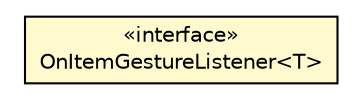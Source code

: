 #!/usr/local/bin/dot
#
# Class diagram 
# Generated by UMLGraph version R5_6-24-gf6e263 (http://www.umlgraph.org/)
#

digraph G {
	edge [fontname="Helvetica",fontsize=10,labelfontname="Helvetica",labelfontsize=10];
	node [fontname="Helvetica",fontsize=10,shape=plaintext];
	nodesep=0.25;
	ranksep=0.5;
	// org.osmdroid.views.overlay.ItemizedIconOverlay.OnItemGestureListener<T>
	c12723 [label=<<table title="org.osmdroid.views.overlay.ItemizedIconOverlay.OnItemGestureListener" border="0" cellborder="1" cellspacing="0" cellpadding="2" port="p" bgcolor="lemonChiffon" href="./ItemizedIconOverlay.OnItemGestureListener.html">
		<tr><td><table border="0" cellspacing="0" cellpadding="1">
<tr><td align="center" balign="center"> &#171;interface&#187; </td></tr>
<tr><td align="center" balign="center"> OnItemGestureListener&lt;T&gt; </td></tr>
		</table></td></tr>
		</table>>, URL="./ItemizedIconOverlay.OnItemGestureListener.html", fontname="Helvetica", fontcolor="black", fontsize=10.0];
}

